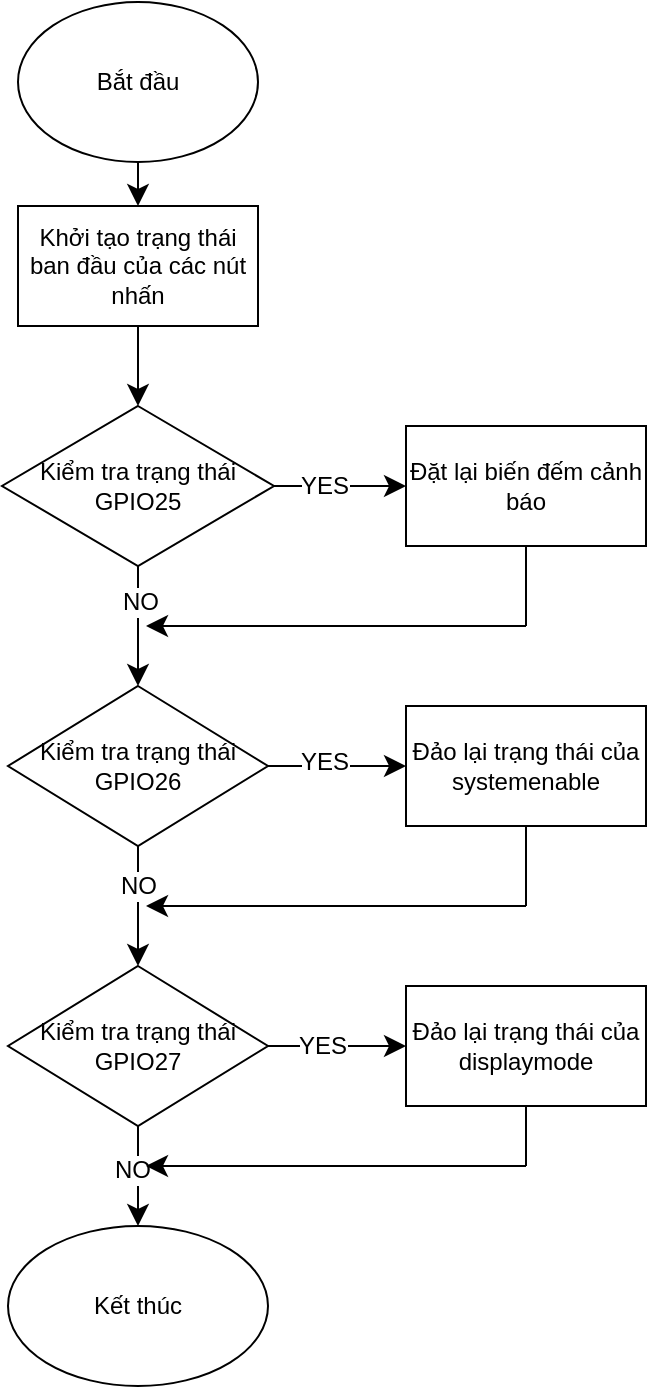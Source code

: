 <mxfile version="27.1.4">
  <diagram name="Trang-1" id="1f0PfflVzzfsGZ1iawQV">
    <mxGraphModel dx="798" dy="872" grid="0" gridSize="10" guides="1" tooltips="1" connect="1" arrows="1" fold="1" page="0" pageScale="1" pageWidth="1169" pageHeight="1654" math="0" shadow="0">
      <root>
        <mxCell id="0" />
        <mxCell id="1" parent="0" />
        <mxCell id="FG7W0Npe7aqC11CK1ajt-10" value="" style="edgeStyle=none;curved=1;rounded=0;orthogonalLoop=1;jettySize=auto;html=1;fontSize=12;startSize=8;endSize=8;" edge="1" parent="1" source="FG7W0Npe7aqC11CK1ajt-1" target="FG7W0Npe7aqC11CK1ajt-9">
          <mxGeometry relative="1" as="geometry" />
        </mxCell>
        <mxCell id="FG7W0Npe7aqC11CK1ajt-1" value="Bắt đầu" style="ellipse;whiteSpace=wrap;html=1;" vertex="1" parent="1">
          <mxGeometry x="136" y="-122" width="120" height="80" as="geometry" />
        </mxCell>
        <mxCell id="FG7W0Npe7aqC11CK1ajt-6" value="" style="edgeStyle=none;curved=1;rounded=0;orthogonalLoop=1;jettySize=auto;html=1;fontSize=12;startSize=8;endSize=8;" edge="1" parent="1" source="FG7W0Npe7aqC11CK1ajt-3" target="FG7W0Npe7aqC11CK1ajt-5">
          <mxGeometry relative="1" as="geometry" />
        </mxCell>
        <mxCell id="FG7W0Npe7aqC11CK1ajt-21" value="NO" style="edgeLabel;html=1;align=center;verticalAlign=middle;resizable=0;points=[];fontSize=12;" vertex="1" connectable="0" parent="FG7W0Npe7aqC11CK1ajt-6">
          <mxGeometry x="-0.401" y="1" relative="1" as="geometry">
            <mxPoint as="offset" />
          </mxGeometry>
        </mxCell>
        <mxCell id="FG7W0Npe7aqC11CK1ajt-13" value="" style="edgeStyle=none;curved=1;rounded=0;orthogonalLoop=1;jettySize=auto;html=1;fontSize=12;startSize=8;endSize=8;" edge="1" parent="1" source="FG7W0Npe7aqC11CK1ajt-3" target="FG7W0Npe7aqC11CK1ajt-12">
          <mxGeometry relative="1" as="geometry" />
        </mxCell>
        <mxCell id="FG7W0Npe7aqC11CK1ajt-22" value="YES" style="edgeLabel;html=1;align=center;verticalAlign=middle;resizable=0;points=[];fontSize=12;" vertex="1" connectable="0" parent="FG7W0Npe7aqC11CK1ajt-13">
          <mxGeometry x="-0.252" relative="1" as="geometry">
            <mxPoint as="offset" />
          </mxGeometry>
        </mxCell>
        <mxCell id="FG7W0Npe7aqC11CK1ajt-3" value="Kiểm tra trạng thái&lt;br&gt;GPIO25" style="rhombus;whiteSpace=wrap;html=1;" vertex="1" parent="1">
          <mxGeometry x="128" y="80" width="136" height="80" as="geometry" />
        </mxCell>
        <mxCell id="FG7W0Npe7aqC11CK1ajt-8" value="" style="edgeStyle=none;curved=1;rounded=0;orthogonalLoop=1;jettySize=auto;html=1;fontSize=12;startSize=8;endSize=8;" edge="1" parent="1" source="FG7W0Npe7aqC11CK1ajt-5" target="FG7W0Npe7aqC11CK1ajt-7">
          <mxGeometry relative="1" as="geometry" />
        </mxCell>
        <mxCell id="FG7W0Npe7aqC11CK1ajt-24" value="NO" style="edgeLabel;html=1;align=center;verticalAlign=middle;resizable=0;points=[];fontSize=12;" vertex="1" connectable="0" parent="FG7W0Npe7aqC11CK1ajt-8">
          <mxGeometry x="-0.707" relative="1" as="geometry">
            <mxPoint y="11" as="offset" />
          </mxGeometry>
        </mxCell>
        <mxCell id="FG7W0Npe7aqC11CK1ajt-5" value="Kiểm tra trạng thái&lt;br&gt;GPIO26" style="rhombus;whiteSpace=wrap;html=1;" vertex="1" parent="1">
          <mxGeometry x="131" y="220" width="130" height="80" as="geometry" />
        </mxCell>
        <mxCell id="FG7W0Npe7aqC11CK1ajt-26" value="" style="edgeStyle=none;curved=1;rounded=0;orthogonalLoop=1;jettySize=auto;html=1;fontSize=12;startSize=8;endSize=8;" edge="1" parent="1" source="FG7W0Npe7aqC11CK1ajt-7" target="FG7W0Npe7aqC11CK1ajt-25">
          <mxGeometry relative="1" as="geometry" />
        </mxCell>
        <mxCell id="FG7W0Npe7aqC11CK1ajt-27" value="YES" style="edgeLabel;html=1;align=center;verticalAlign=middle;resizable=0;points=[];fontSize=12;" vertex="1" connectable="0" parent="FG7W0Npe7aqC11CK1ajt-26">
          <mxGeometry x="-0.233" relative="1" as="geometry">
            <mxPoint as="offset" />
          </mxGeometry>
        </mxCell>
        <mxCell id="FG7W0Npe7aqC11CK1ajt-29" value="" style="edgeStyle=none;curved=1;rounded=0;orthogonalLoop=1;jettySize=auto;html=1;fontSize=12;startSize=8;endSize=8;" edge="1" parent="1" source="FG7W0Npe7aqC11CK1ajt-7" target="FG7W0Npe7aqC11CK1ajt-28">
          <mxGeometry relative="1" as="geometry" />
        </mxCell>
        <mxCell id="FG7W0Npe7aqC11CK1ajt-33" value="NO" style="edgeLabel;html=1;align=center;verticalAlign=middle;resizable=0;points=[];fontSize=12;" vertex="1" connectable="0" parent="FG7W0Npe7aqC11CK1ajt-29">
          <mxGeometry x="-0.148" y="-3" relative="1" as="geometry">
            <mxPoint as="offset" />
          </mxGeometry>
        </mxCell>
        <mxCell id="FG7W0Npe7aqC11CK1ajt-7" value="Kiểm tra trạng thái&lt;br&gt;GPIO27" style="rhombus;whiteSpace=wrap;html=1;" vertex="1" parent="1">
          <mxGeometry x="131" y="360" width="130" height="80" as="geometry" />
        </mxCell>
        <mxCell id="FG7W0Npe7aqC11CK1ajt-11" value="" style="edgeStyle=none;curved=1;rounded=0;orthogonalLoop=1;jettySize=auto;html=1;fontSize=12;startSize=8;endSize=8;entryX=0.5;entryY=0;entryDx=0;entryDy=0;" edge="1" parent="1" source="FG7W0Npe7aqC11CK1ajt-9" target="FG7W0Npe7aqC11CK1ajt-3">
          <mxGeometry relative="1" as="geometry" />
        </mxCell>
        <mxCell id="FG7W0Npe7aqC11CK1ajt-9" value="Khởi tạo trạng thái ban đầu của các nút nhấn" style="rounded=0;whiteSpace=wrap;html=1;" vertex="1" parent="1">
          <mxGeometry x="136" y="-20" width="120" height="60" as="geometry" />
        </mxCell>
        <mxCell id="FG7W0Npe7aqC11CK1ajt-12" value="Đặt lại biến đếm cảnh báo" style="whiteSpace=wrap;html=1;" vertex="1" parent="1">
          <mxGeometry x="330" y="90" width="120" height="60" as="geometry" />
        </mxCell>
        <mxCell id="FG7W0Npe7aqC11CK1ajt-15" value="" style="endArrow=none;html=1;rounded=0;fontSize=12;startSize=8;endSize=8;curved=1;entryX=0.5;entryY=1;entryDx=0;entryDy=0;" edge="1" parent="1" target="FG7W0Npe7aqC11CK1ajt-12">
          <mxGeometry width="50" height="50" relative="1" as="geometry">
            <mxPoint x="390" y="190" as="sourcePoint" />
            <mxPoint x="170" y="150" as="targetPoint" />
          </mxGeometry>
        </mxCell>
        <mxCell id="FG7W0Npe7aqC11CK1ajt-16" value="" style="endArrow=classic;html=1;rounded=0;fontSize=12;startSize=8;endSize=8;curved=1;" edge="1" parent="1">
          <mxGeometry width="50" height="50" relative="1" as="geometry">
            <mxPoint x="390" y="190" as="sourcePoint" />
            <mxPoint x="200" y="190" as="targetPoint" />
            <Array as="points">
              <mxPoint x="280" y="190" />
            </Array>
          </mxGeometry>
        </mxCell>
        <mxCell id="FG7W0Npe7aqC11CK1ajt-17" value="" style="endArrow=classic;html=1;rounded=0;fontSize=12;startSize=8;endSize=8;curved=1;exitX=1;exitY=0.5;exitDx=0;exitDy=0;" edge="1" parent="1" source="FG7W0Npe7aqC11CK1ajt-5" target="FG7W0Npe7aqC11CK1ajt-18">
          <mxGeometry width="50" height="50" relative="1" as="geometry">
            <mxPoint x="120" y="200" as="sourcePoint" />
            <mxPoint x="170" y="150" as="targetPoint" />
          </mxGeometry>
        </mxCell>
        <mxCell id="FG7W0Npe7aqC11CK1ajt-23" value="YES" style="edgeLabel;html=1;align=center;verticalAlign=middle;resizable=0;points=[];fontSize=12;" vertex="1" connectable="0" parent="FG7W0Npe7aqC11CK1ajt-17">
          <mxGeometry x="-0.185" y="2" relative="1" as="geometry">
            <mxPoint as="offset" />
          </mxGeometry>
        </mxCell>
        <mxCell id="FG7W0Npe7aqC11CK1ajt-18" value="Đảo lại trạng thái của systemenable" style="rounded=0;whiteSpace=wrap;html=1;" vertex="1" parent="1">
          <mxGeometry x="330" y="230" width="120" height="60" as="geometry" />
        </mxCell>
        <mxCell id="FG7W0Npe7aqC11CK1ajt-19" value="" style="endArrow=none;html=1;rounded=0;fontSize=12;startSize=8;endSize=8;curved=1;entryX=0.5;entryY=1;entryDx=0;entryDy=0;" edge="1" parent="1" target="FG7W0Npe7aqC11CK1ajt-18">
          <mxGeometry width="50" height="50" relative="1" as="geometry">
            <mxPoint x="390" y="330" as="sourcePoint" />
            <mxPoint x="170" y="150" as="targetPoint" />
          </mxGeometry>
        </mxCell>
        <mxCell id="FG7W0Npe7aqC11CK1ajt-20" value="" style="endArrow=classic;html=1;rounded=0;fontSize=12;startSize=8;endSize=8;curved=1;" edge="1" parent="1">
          <mxGeometry width="50" height="50" relative="1" as="geometry">
            <mxPoint x="390" y="330" as="sourcePoint" />
            <mxPoint x="200" y="330" as="targetPoint" />
          </mxGeometry>
        </mxCell>
        <mxCell id="FG7W0Npe7aqC11CK1ajt-25" value="Đảo lại trạng thái của displaymode" style="whiteSpace=wrap;html=1;" vertex="1" parent="1">
          <mxGeometry x="330" y="370" width="120" height="60" as="geometry" />
        </mxCell>
        <mxCell id="FG7W0Npe7aqC11CK1ajt-28" value="Kết thúc" style="ellipse;whiteSpace=wrap;html=1;" vertex="1" parent="1">
          <mxGeometry x="131" y="490" width="130" height="80" as="geometry" />
        </mxCell>
        <mxCell id="FG7W0Npe7aqC11CK1ajt-30" value="" style="endArrow=none;html=1;rounded=0;fontSize=12;startSize=8;endSize=8;curved=1;entryX=0.5;entryY=1;entryDx=0;entryDy=0;" edge="1" parent="1" target="FG7W0Npe7aqC11CK1ajt-25">
          <mxGeometry width="50" height="50" relative="1" as="geometry">
            <mxPoint x="390" y="460" as="sourcePoint" />
            <mxPoint x="170" y="250" as="targetPoint" />
          </mxGeometry>
        </mxCell>
        <mxCell id="FG7W0Npe7aqC11CK1ajt-31" value="" style="endArrow=classic;html=1;rounded=0;fontSize=12;startSize=8;endSize=8;curved=1;" edge="1" parent="1">
          <mxGeometry width="50" height="50" relative="1" as="geometry">
            <mxPoint x="390" y="460" as="sourcePoint" />
            <mxPoint x="200" y="460" as="targetPoint" />
          </mxGeometry>
        </mxCell>
      </root>
    </mxGraphModel>
  </diagram>
</mxfile>
